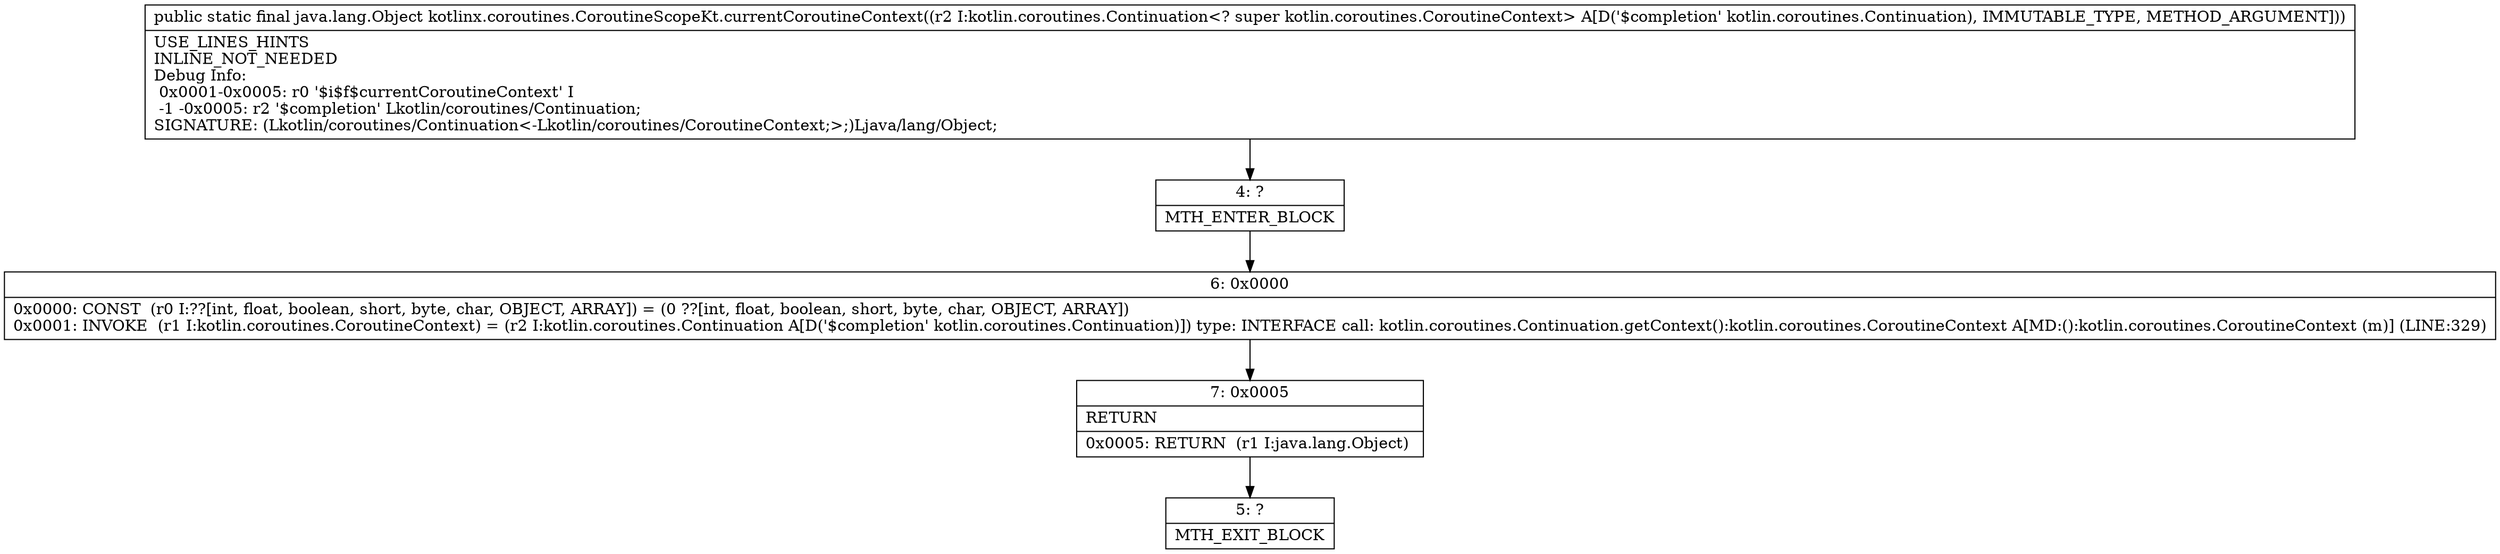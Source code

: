 digraph "CFG forkotlinx.coroutines.CoroutineScopeKt.currentCoroutineContext(Lkotlin\/coroutines\/Continuation;)Ljava\/lang\/Object;" {
Node_4 [shape=record,label="{4\:\ ?|MTH_ENTER_BLOCK\l}"];
Node_6 [shape=record,label="{6\:\ 0x0000|0x0000: CONST  (r0 I:??[int, float, boolean, short, byte, char, OBJECT, ARRAY]) = (0 ??[int, float, boolean, short, byte, char, OBJECT, ARRAY]) \l0x0001: INVOKE  (r1 I:kotlin.coroutines.CoroutineContext) = (r2 I:kotlin.coroutines.Continuation A[D('$completion' kotlin.coroutines.Continuation)]) type: INTERFACE call: kotlin.coroutines.Continuation.getContext():kotlin.coroutines.CoroutineContext A[MD:():kotlin.coroutines.CoroutineContext (m)] (LINE:329)\l}"];
Node_7 [shape=record,label="{7\:\ 0x0005|RETURN\l|0x0005: RETURN  (r1 I:java.lang.Object) \l}"];
Node_5 [shape=record,label="{5\:\ ?|MTH_EXIT_BLOCK\l}"];
MethodNode[shape=record,label="{public static final java.lang.Object kotlinx.coroutines.CoroutineScopeKt.currentCoroutineContext((r2 I:kotlin.coroutines.Continuation\<? super kotlin.coroutines.CoroutineContext\> A[D('$completion' kotlin.coroutines.Continuation), IMMUTABLE_TYPE, METHOD_ARGUMENT]))  | USE_LINES_HINTS\lINLINE_NOT_NEEDED\lDebug Info:\l  0x0001\-0x0005: r0 '$i$f$currentCoroutineContext' I\l  \-1 \-0x0005: r2 '$completion' Lkotlin\/coroutines\/Continuation;\lSIGNATURE: (Lkotlin\/coroutines\/Continuation\<\-Lkotlin\/coroutines\/CoroutineContext;\>;)Ljava\/lang\/Object;\l}"];
MethodNode -> Node_4;Node_4 -> Node_6;
Node_6 -> Node_7;
Node_7 -> Node_5;
}

